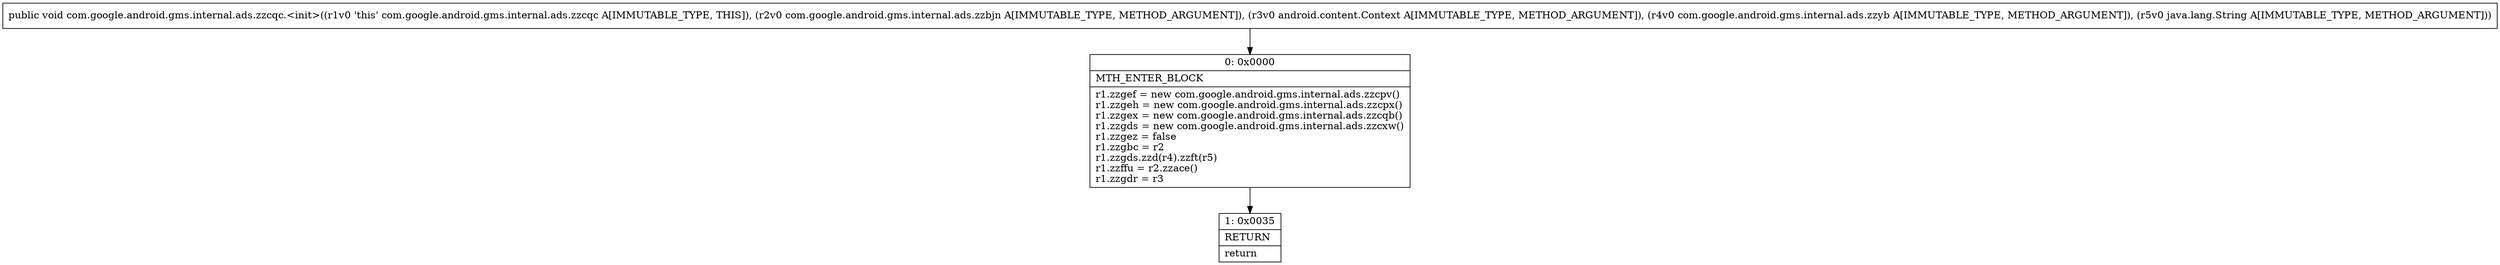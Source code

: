 digraph "CFG forcom.google.android.gms.internal.ads.zzcqc.\<init\>(Lcom\/google\/android\/gms\/internal\/ads\/zzbjn;Landroid\/content\/Context;Lcom\/google\/android\/gms\/internal\/ads\/zzyb;Ljava\/lang\/String;)V" {
Node_0 [shape=record,label="{0\:\ 0x0000|MTH_ENTER_BLOCK\l|r1.zzgef = new com.google.android.gms.internal.ads.zzcpv()\lr1.zzgeh = new com.google.android.gms.internal.ads.zzcpx()\lr1.zzgex = new com.google.android.gms.internal.ads.zzcqb()\lr1.zzgds = new com.google.android.gms.internal.ads.zzcxw()\lr1.zzgez = false\lr1.zzgbc = r2\lr1.zzgds.zzd(r4).zzft(r5)\lr1.zzffu = r2.zzace()\lr1.zzgdr = r3\l}"];
Node_1 [shape=record,label="{1\:\ 0x0035|RETURN\l|return\l}"];
MethodNode[shape=record,label="{public void com.google.android.gms.internal.ads.zzcqc.\<init\>((r1v0 'this' com.google.android.gms.internal.ads.zzcqc A[IMMUTABLE_TYPE, THIS]), (r2v0 com.google.android.gms.internal.ads.zzbjn A[IMMUTABLE_TYPE, METHOD_ARGUMENT]), (r3v0 android.content.Context A[IMMUTABLE_TYPE, METHOD_ARGUMENT]), (r4v0 com.google.android.gms.internal.ads.zzyb A[IMMUTABLE_TYPE, METHOD_ARGUMENT]), (r5v0 java.lang.String A[IMMUTABLE_TYPE, METHOD_ARGUMENT])) }"];
MethodNode -> Node_0;
Node_0 -> Node_1;
}

